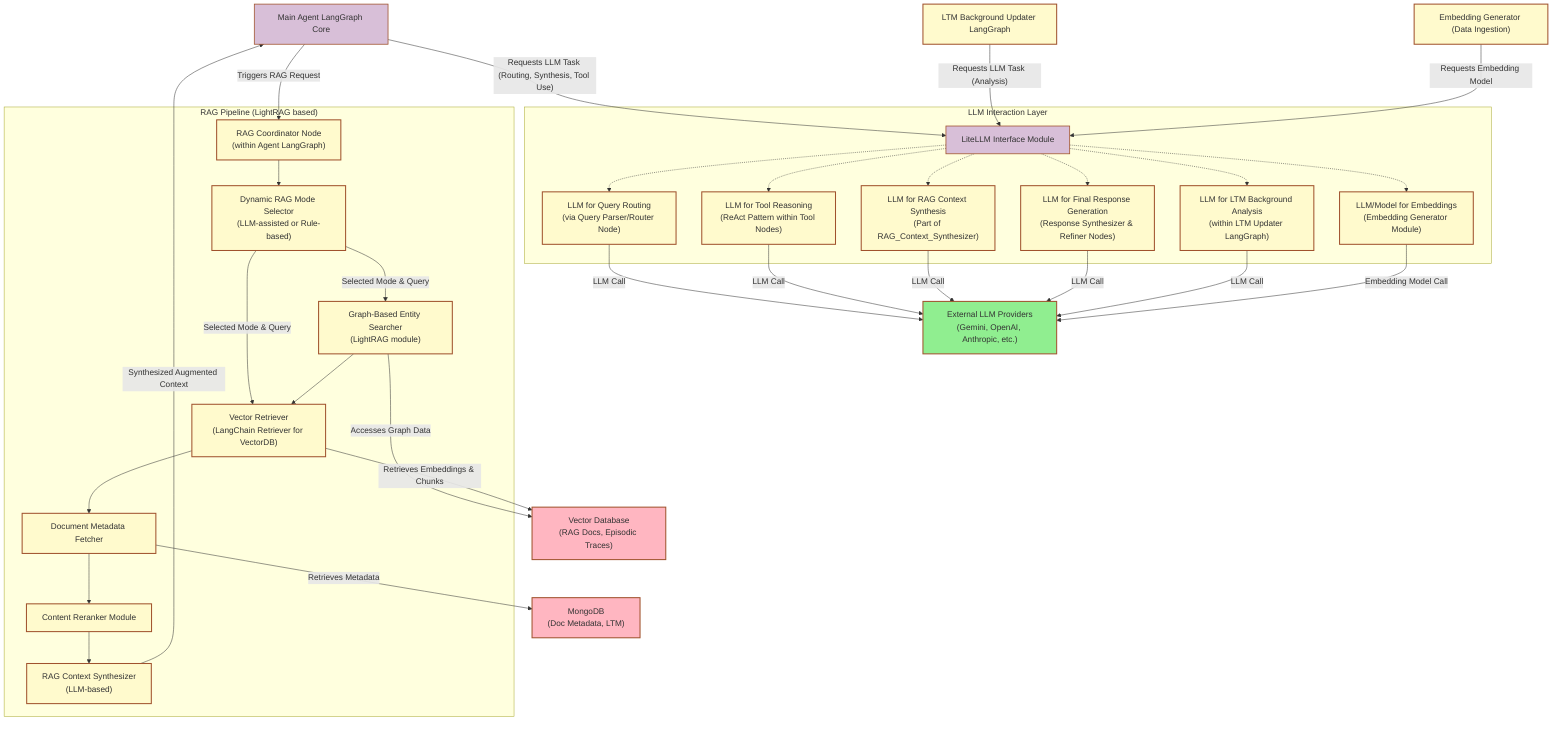 %%{
  init: {
    'theme': 'base',
    'themeVariables': {
      'fontFamily': 'Comic Sans MS, cursive',
      'fontSize': '13px',
      'primaryColor': '#F5F5DC',        /* beige - main background/default */
      'nodeBorder': '#A0522D',         /* sienna - component borders */
      'lineColor': '#8B4513',          /* saddlebrown - connection lines */
      'primaryTextColor': '#5C4033',   /* dark brown */
      'componentBg': '#FFFACD',        /* lemonchiffon - for RAG/LLM components */
      'libColor': '#D8BFD8',           /* thistle - for libraries/frameworks */
      'dbColor': '#FFB6C1',            /* lightpink - for databases */
      'externalColor': '#90EE90',      /* lightgreen - for external LLM services */
      'edgeLabelBackground':'#F5F5F5', /* very light grey for edge labels */
      'clusterBkg': '#FAFAFA'
    },
    'flowchart': {
      'curve': 'basis'
    }
  }
}%%

graph TD
    classDef component fill:#FFFACD,stroke:#A0522D,stroke-width:2px;
    classDef library fill:#D8BFD8,stroke:#A0522D,stroke-width:1.5px;
    classDef database fill:#FFB6C1,stroke:#A0522D,stroke-width:2px,shape:cylinder;
    classDef external fill:#90EE90,stroke:#A0522D,stroke-width:2px,shape:rectangle;
    classDef flowLabel fill:none,stroke:none,text-align:center;

    %% Core Agent & Orchestration
    Agent_LangGraph_Core["Main Agent LangGraph Core"]:::library;
    
    subgraph RAG_Pipeline ["RAG Pipeline (LightRAG based)"]
        direction TB
        RAG_Coordinator["RAG Coordinator Node<br/>(within Agent LangGraph)"]:::component;
        Dynamic_Mode_Selector["Dynamic RAG Mode Selector<br/>(LLM-assisted or Rule-based)"]:::component;
        Graph_Entity_Searcher["Graph-Based Entity Searcher<br/>(LightRAG module)"]:::component;
        Vector_Retriever["Vector Retriever<br/>(LangChain Retriever for VectorDB)"]:::component;
        Metadata_Fetcher["Document Metadata Fetcher"]:::component;
        Reranker["Content Reranker Module"]:::component;
        RAG_Context_Synthesizer["RAG Context Synthesizer<br/>(LLM-based)"]:::component;

        RAG_Coordinator --> Dynamic_Mode_Selector;
        Dynamic_Mode_Selector -- "Selected Mode & Query" --> Graph_Entity_Searcher;
    %% Can go direct or after graph search
        Dynamic_Mode_Selector -- "Selected Mode & Query" --> Vector_Retriever; 
    %% Graph search can refine input for vector retrieval
        Graph_Entity_Searcher --> Vector_Retriever; 
        Vector_Retriever --> Metadata_Fetcher;
        Metadata_Fetcher --> Reranker;
        Reranker --> RAG_Context_Synthesizer;
    end

    %% LLM Interaction Layer
    subgraph LLM_Interaction_Layer ["LLM Interaction Layer"]
        direction TB
        LiteLLM_Interface["LiteLLM Interface Module"]:::library;
        
        LLM_For_Routing["LLM for Query Routing<br/>(via Query Parser/Router Node)"]:::component;
        LLM_For_Tool_Use["LLM for Tool Reasoning<br/>(ReAct Pattern within Tool Nodes)"]:::component;
        LLM_For_RAG_Synthesis["LLM for RAG Context Synthesis<br/>(Part of RAG_Context_Synthesizer)"]:::component;
        LLM_For_Response_Generation["LLM for Final Response Generation<br/>(Response Synthesizer & Refiner Nodes)"]:::component;
        LLM_For_LTM_Analysis["LLM for LTM Background Analysis<br/>(within LTM Updater LangGraph)"]:::component;
        LLM_For_Embeddings["LLM/Model for Embeddings<br/>(Embedding Generator Module)"]:::component;

        LiteLLM_Interface -.-> LLM_For_Routing;
        LiteLLM_Interface -.-> LLM_For_Tool_Use;
        LiteLLM_Interface -.-> LLM_For_RAG_Synthesis;
        LiteLLM_Interface -.-> LLM_For_Response_Generation;
        LiteLLM_Interface -.-> LLM_For_LTM_Analysis;
        LiteLLM_Interface -.-> LLM_For_Embeddings;
    end

    %% Data Stores relevant to RAG/LLM
    VectorDB_Store["Vector Database<br/>(RAG Docs, Episodic Traces)"]:::database;
    MongoDB_Metadata_LTM["MongoDB<br/>(Doc Metadata, LTM)"]:::database;
    
    %% External LLM Providers
    External_LLMs["External LLM Providers<br/>(Gemini, OpenAI, Anthropic, etc.)"]:::external;

    %% Connections: Agent Core to RAG and LLM Interface
    Agent_LangGraph_Core -- "Triggers RAG Request" --> RAG_Coordinator;
    RAG_Context_Synthesizer -- "Synthesized Augmented Context" --> Agent_LangGraph_Core;

    Agent_LangGraph_Core -- "Requests LLM Task (Routing, Synthesis, Tool Use)" --> LiteLLM_Interface;
    LTM_Background_Updater_Placeholder["LTM Background Updater LangGraph"] -- "Requests LLM Task (Analysis)" --> LiteLLM_Interface;
    Embedding_Generator_Placeholder["Embedding Generator (Data Ingestion)"] -- "Requests Embedding Model" --> LiteLLM_Interface;


    %% Connections: RAG Pipeline to Data Stores
    %% Or a dedicated Graph DB if separate
    Graph_Entity_Searcher -- "Accesses Graph Data" --> VectorDB_Store; 
    Vector_Retriever -- "Retrieves Embeddings & Chunks" --> VectorDB_Store;
    Metadata_Fetcher -- "Retrieves Metadata" --> MongoDB_Metadata_LTM;

    %% Connections: LLM Interface to External LLMs
    LLM_For_Routing -- "LLM Call" --> External_LLMs;
    LLM_For_Tool_Use -- "LLM Call" --> External_LLMs;
    LLM_For_RAG_Synthesis -- "LLM Call" --> External_LLMs;
    LLM_For_Response_Generation -- "LLM Call" --> External_LLMs;
    LLM_For_LTM_Analysis -- "LLM Call" --> External_LLMs;
    %% Or local if self-hosted embedding models
    LLM_For_Embeddings -- "Embedding Model Call" --> External_LLMs; 

    %% Placeholder styling for clarity
    class LTM_Background_Updater_Placeholder,Embedding_Generator_Placeholder component;

    
    %% Apply curved lines using 'basis' interpolation for smooth flow
    linkStyle default interpolate basis;

    %% title RAG/LLM-Specific Architecture Diagram